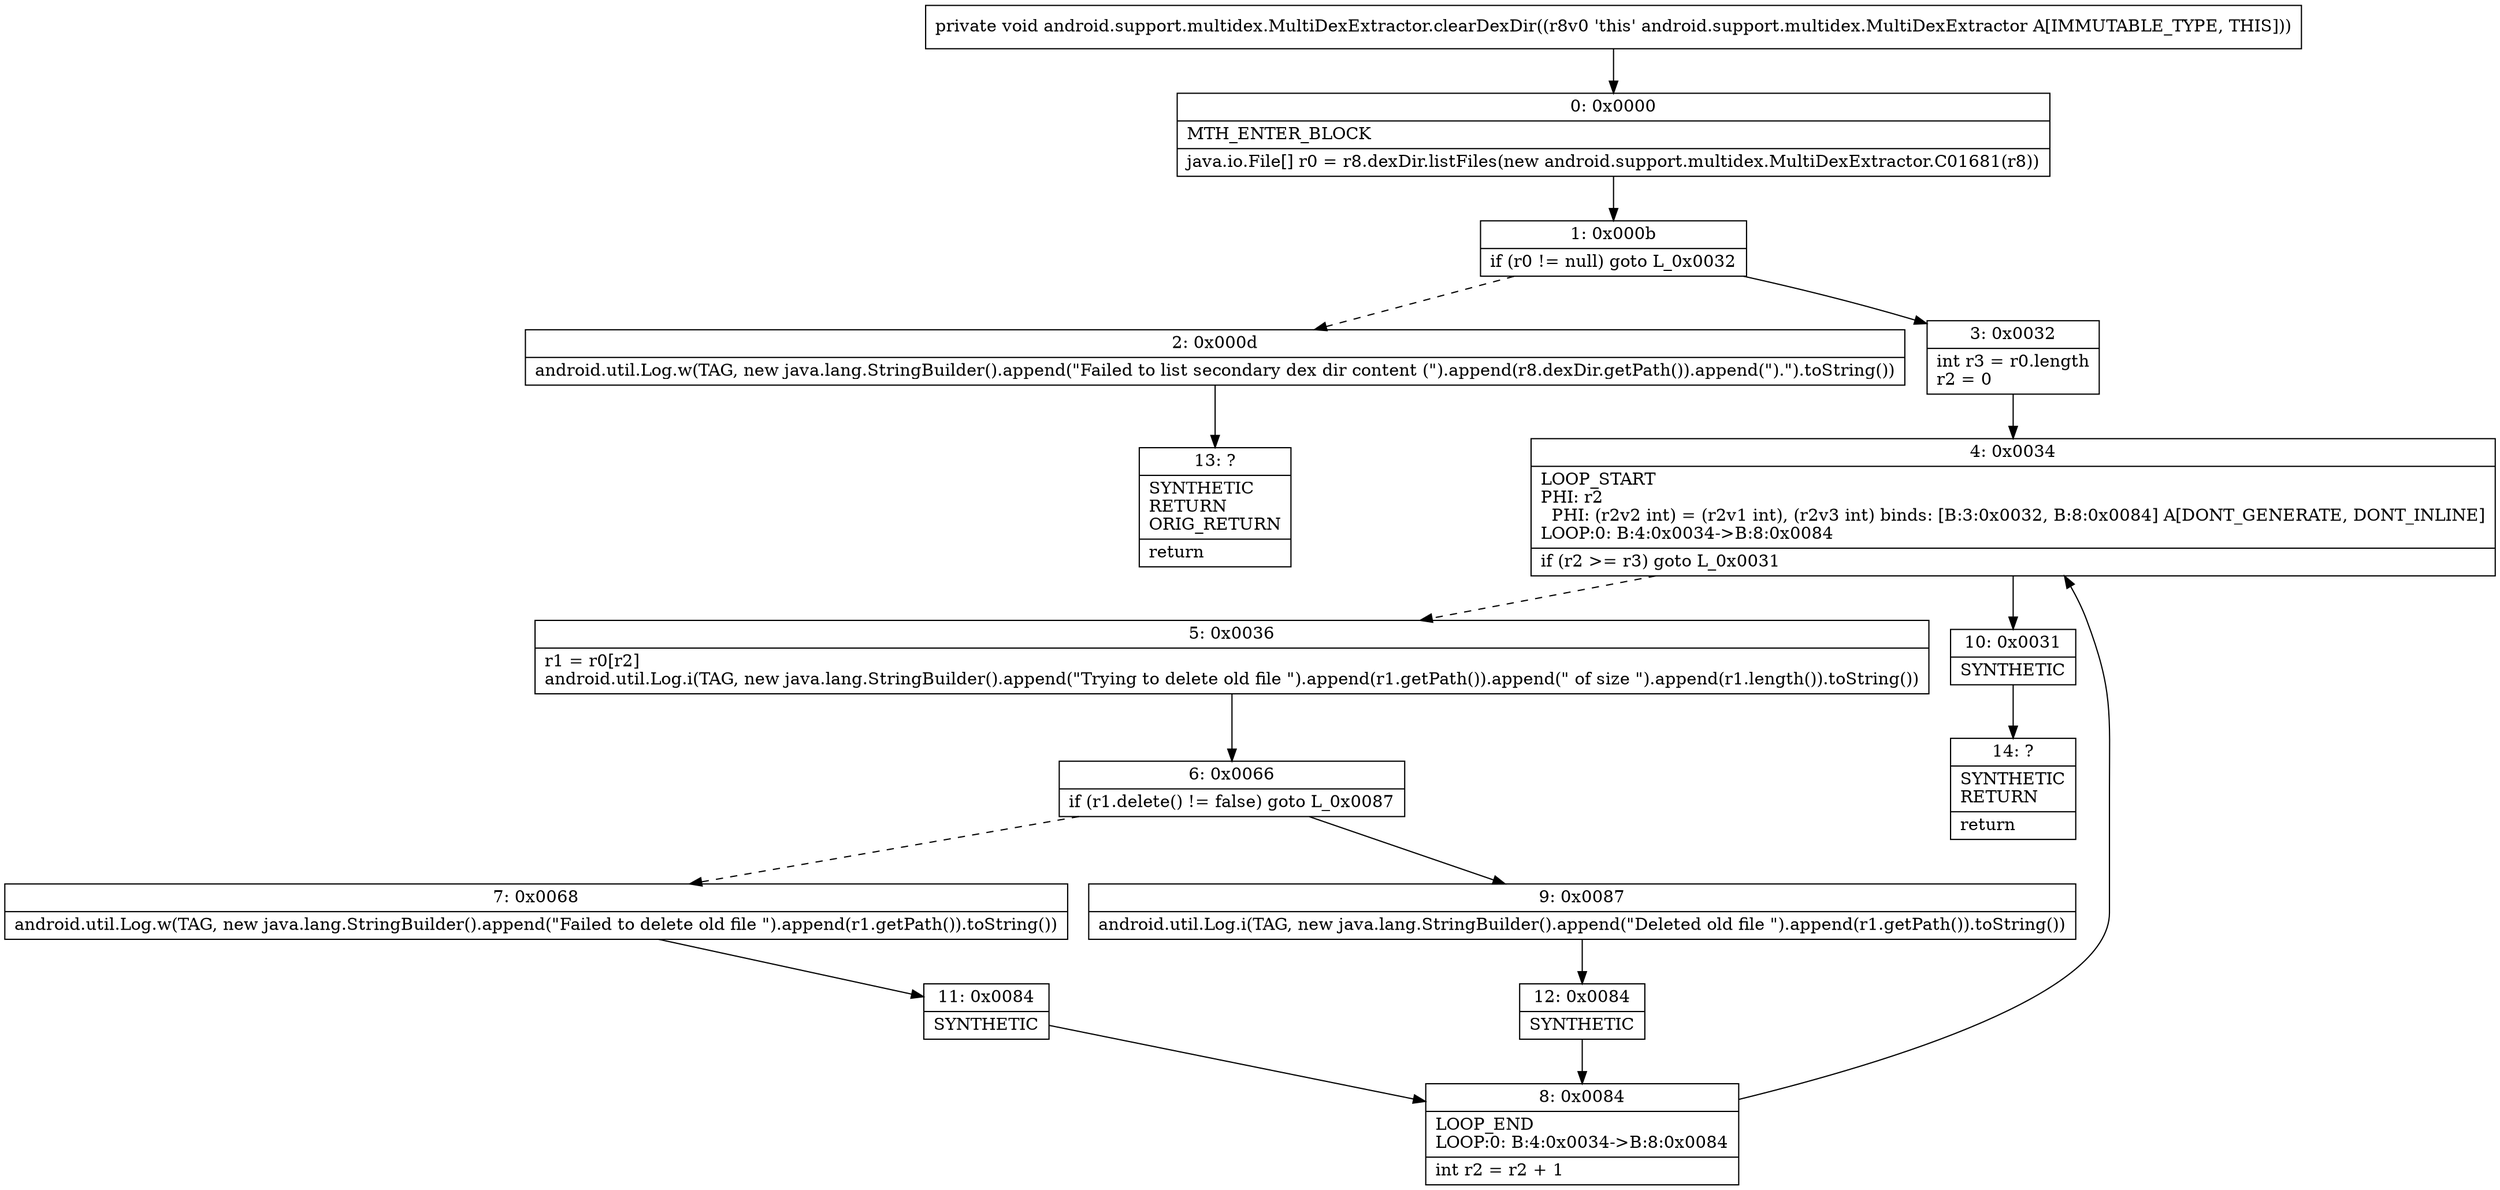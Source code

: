 digraph "CFG forandroid.support.multidex.MultiDexExtractor.clearDexDir()V" {
Node_0 [shape=record,label="{0\:\ 0x0000|MTH_ENTER_BLOCK\l|java.io.File[] r0 = r8.dexDir.listFiles(new android.support.multidex.MultiDexExtractor.C01681(r8))\l}"];
Node_1 [shape=record,label="{1\:\ 0x000b|if (r0 != null) goto L_0x0032\l}"];
Node_2 [shape=record,label="{2\:\ 0x000d|android.util.Log.w(TAG, new java.lang.StringBuilder().append(\"Failed to list secondary dex dir content (\").append(r8.dexDir.getPath()).append(\").\").toString())\l}"];
Node_3 [shape=record,label="{3\:\ 0x0032|int r3 = r0.length\lr2 = 0\l}"];
Node_4 [shape=record,label="{4\:\ 0x0034|LOOP_START\lPHI: r2 \l  PHI: (r2v2 int) = (r2v1 int), (r2v3 int) binds: [B:3:0x0032, B:8:0x0084] A[DONT_GENERATE, DONT_INLINE]\lLOOP:0: B:4:0x0034\-\>B:8:0x0084\l|if (r2 \>= r3) goto L_0x0031\l}"];
Node_5 [shape=record,label="{5\:\ 0x0036|r1 = r0[r2]\landroid.util.Log.i(TAG, new java.lang.StringBuilder().append(\"Trying to delete old file \").append(r1.getPath()).append(\" of size \").append(r1.length()).toString())\l}"];
Node_6 [shape=record,label="{6\:\ 0x0066|if (r1.delete() != false) goto L_0x0087\l}"];
Node_7 [shape=record,label="{7\:\ 0x0068|android.util.Log.w(TAG, new java.lang.StringBuilder().append(\"Failed to delete old file \").append(r1.getPath()).toString())\l}"];
Node_8 [shape=record,label="{8\:\ 0x0084|LOOP_END\lLOOP:0: B:4:0x0034\-\>B:8:0x0084\l|int r2 = r2 + 1\l}"];
Node_9 [shape=record,label="{9\:\ 0x0087|android.util.Log.i(TAG, new java.lang.StringBuilder().append(\"Deleted old file \").append(r1.getPath()).toString())\l}"];
Node_10 [shape=record,label="{10\:\ 0x0031|SYNTHETIC\l}"];
Node_11 [shape=record,label="{11\:\ 0x0084|SYNTHETIC\l}"];
Node_12 [shape=record,label="{12\:\ 0x0084|SYNTHETIC\l}"];
Node_13 [shape=record,label="{13\:\ ?|SYNTHETIC\lRETURN\lORIG_RETURN\l|return\l}"];
Node_14 [shape=record,label="{14\:\ ?|SYNTHETIC\lRETURN\l|return\l}"];
MethodNode[shape=record,label="{private void android.support.multidex.MultiDexExtractor.clearDexDir((r8v0 'this' android.support.multidex.MultiDexExtractor A[IMMUTABLE_TYPE, THIS])) }"];
MethodNode -> Node_0;
Node_0 -> Node_1;
Node_1 -> Node_2[style=dashed];
Node_1 -> Node_3;
Node_2 -> Node_13;
Node_3 -> Node_4;
Node_4 -> Node_5[style=dashed];
Node_4 -> Node_10;
Node_5 -> Node_6;
Node_6 -> Node_7[style=dashed];
Node_6 -> Node_9;
Node_7 -> Node_11;
Node_8 -> Node_4;
Node_9 -> Node_12;
Node_10 -> Node_14;
Node_11 -> Node_8;
Node_12 -> Node_8;
}

